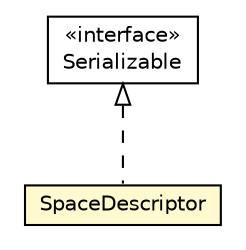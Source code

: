 #!/usr/local/bin/dot
#
# Class diagram 
# Generated by UMLGraph version R5_6-24-gf6e263 (http://www.umlgraph.org/)
#

digraph G {
	edge [fontname="Helvetica",fontsize=10,labelfontname="Helvetica",labelfontsize=10];
	node [fontname="Helvetica",fontsize=10,shape=plaintext];
	nodesep=0.25;
	ranksep=0.5;
	// org.universAAL.middleware.interfaces.space.SpaceDescriptor
	c7496433 [label=<<table title="org.universAAL.middleware.interfaces.space.SpaceDescriptor" border="0" cellborder="1" cellspacing="0" cellpadding="2" port="p" bgcolor="lemonChiffon" href="./SpaceDescriptor.html">
		<tr><td><table border="0" cellspacing="0" cellpadding="1">
<tr><td align="center" balign="center"> SpaceDescriptor </td></tr>
		</table></td></tr>
		</table>>, URL="./SpaceDescriptor.html", fontname="Helvetica", fontcolor="black", fontsize=10.0];
	//org.universAAL.middleware.interfaces.space.SpaceDescriptor implements java.io.Serializable
	c7499001:p -> c7496433:p [dir=back,arrowtail=empty,style=dashed];
	// java.io.Serializable
	c7499001 [label=<<table title="java.io.Serializable" border="0" cellborder="1" cellspacing="0" cellpadding="2" port="p" href="http://java.sun.com/j2se/1.4.2/docs/api/java/io/Serializable.html">
		<tr><td><table border="0" cellspacing="0" cellpadding="1">
<tr><td align="center" balign="center"> &#171;interface&#187; </td></tr>
<tr><td align="center" balign="center"> Serializable </td></tr>
		</table></td></tr>
		</table>>, URL="http://java.sun.com/j2se/1.4.2/docs/api/java/io/Serializable.html", fontname="Helvetica", fontcolor="black", fontsize=10.0];
}

